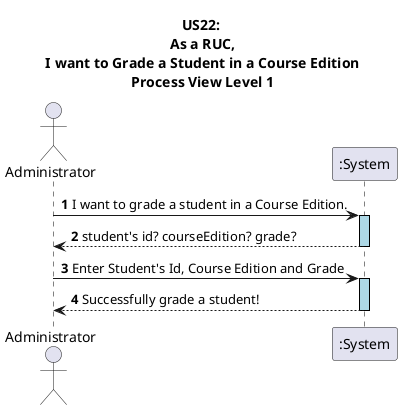 @startuml
autonumber

skinparam sequence {
   LifelineBorderColor black
   LifelineBackgroundColor LightBlue
 }

title US22:\n As a RUC,\n I want to Grade a Student in a Course Edition\n Process View Level 1
actor Administrator
participant ":System" as System

Administrator -> System ++: I want to grade a student in a Course Edition.
System --> Administrator --: student's id? courseEdition? grade?
Administrator -> System ++: Enter Student's Id, Course Edition and Grade
System --> Administrator --: Successfully grade a student!

@enduml